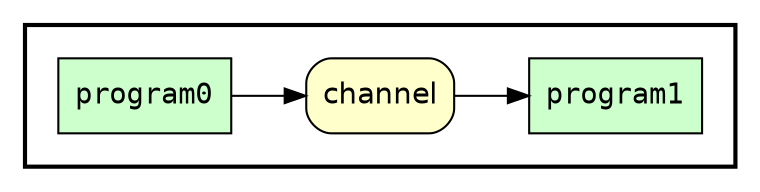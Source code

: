 digraph Workflow {
rankdir=LR

/* Start of double cluster for drawing box around nodes in workflow */
subgraph cluster0 {label=""; penwidth=2; fontsize=18
subgraph cluster1 {label=""; color="white"

/* Nodes representing programs in workflow */
node[shape=box style="filled" fillcolor="#CCFFCC" peripheries=1 fontname="Courier"]
node1 [label="program0"]
node2 [label="program1"]

/* Nodes representing subworkflows in workflow */
node[shape=box style="filled" fillcolor="#CCFFCC" peripheries=2 fontname="Courier"]

/* Nodes for data channels in workflow */
node[shape=box style="rounded,filled" fillcolor="#FFFFCC" peripheries=1 fontname="Helvetica"]
node3 [label="channel"]

/* Edges for channels between programs and channels */
node1 -> node3
node3 -> node2

/* End of double cluster for drawing box around nodes in workflow */
}}

/* Nodes representing workflow ports */
node[shape=circle style="rounded,filled" fillcolor="#FFFFFF" peripheries=1 fontname="Helvetica" width=0.2]

/* Edges between channels and ports */
}
